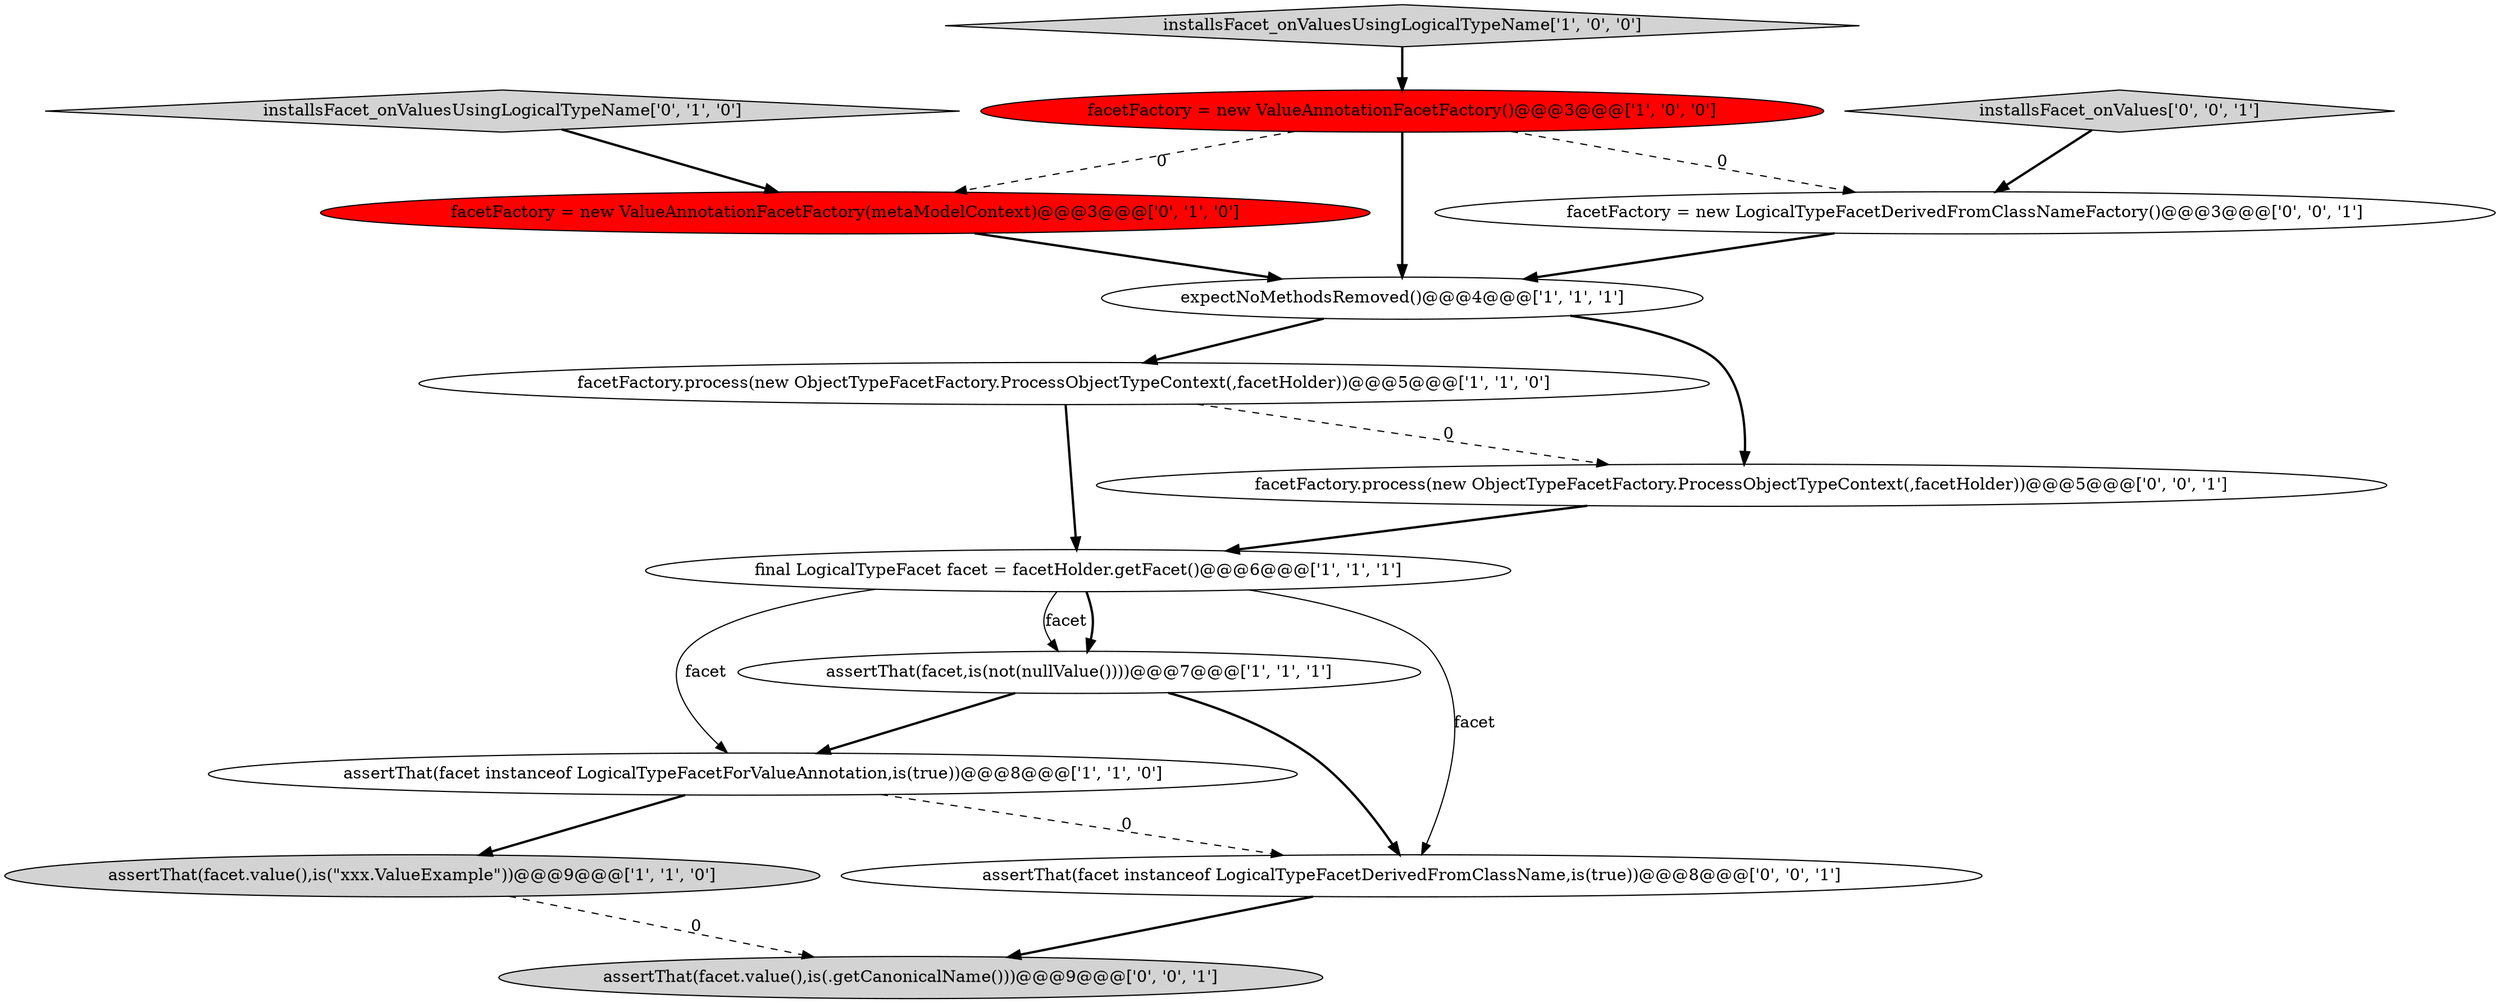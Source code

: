 digraph {
3 [style = filled, label = "facetFactory = new ValueAnnotationFacetFactory()@@@3@@@['1', '0', '0']", fillcolor = red, shape = ellipse image = "AAA1AAABBB1BBB"];
5 [style = filled, label = "assertThat(facet.value(),is(\"xxx.ValueExample\"))@@@9@@@['1', '1', '0']", fillcolor = lightgray, shape = ellipse image = "AAA0AAABBB1BBB"];
14 [style = filled, label = "facetFactory = new LogicalTypeFacetDerivedFromClassNameFactory()@@@3@@@['0', '0', '1']", fillcolor = white, shape = ellipse image = "AAA0AAABBB3BBB"];
1 [style = filled, label = "facetFactory.process(new ObjectTypeFacetFactory.ProcessObjectTypeContext(,facetHolder))@@@5@@@['1', '1', '0']", fillcolor = white, shape = ellipse image = "AAA0AAABBB1BBB"];
8 [style = filled, label = "installsFacet_onValuesUsingLogicalTypeName['0', '1', '0']", fillcolor = lightgray, shape = diamond image = "AAA0AAABBB2BBB"];
2 [style = filled, label = "assertThat(facet,is(not(nullValue())))@@@7@@@['1', '1', '1']", fillcolor = white, shape = ellipse image = "AAA0AAABBB1BBB"];
10 [style = filled, label = "assertThat(facet.value(),is(.getCanonicalName()))@@@9@@@['0', '0', '1']", fillcolor = lightgray, shape = ellipse image = "AAA0AAABBB3BBB"];
4 [style = filled, label = "final LogicalTypeFacet facet = facetHolder.getFacet()@@@6@@@['1', '1', '1']", fillcolor = white, shape = ellipse image = "AAA0AAABBB1BBB"];
12 [style = filled, label = "installsFacet_onValues['0', '0', '1']", fillcolor = lightgray, shape = diamond image = "AAA0AAABBB3BBB"];
9 [style = filled, label = "facetFactory = new ValueAnnotationFacetFactory(metaModelContext)@@@3@@@['0', '1', '0']", fillcolor = red, shape = ellipse image = "AAA1AAABBB2BBB"];
6 [style = filled, label = "installsFacet_onValuesUsingLogicalTypeName['1', '0', '0']", fillcolor = lightgray, shape = diamond image = "AAA0AAABBB1BBB"];
13 [style = filled, label = "facetFactory.process(new ObjectTypeFacetFactory.ProcessObjectTypeContext(,facetHolder))@@@5@@@['0', '0', '1']", fillcolor = white, shape = ellipse image = "AAA0AAABBB3BBB"];
0 [style = filled, label = "expectNoMethodsRemoved()@@@4@@@['1', '1', '1']", fillcolor = white, shape = ellipse image = "AAA0AAABBB1BBB"];
7 [style = filled, label = "assertThat(facet instanceof LogicalTypeFacetForValueAnnotation,is(true))@@@8@@@['1', '1', '0']", fillcolor = white, shape = ellipse image = "AAA0AAABBB1BBB"];
11 [style = filled, label = "assertThat(facet instanceof LogicalTypeFacetDerivedFromClassName,is(true))@@@8@@@['0', '0', '1']", fillcolor = white, shape = ellipse image = "AAA0AAABBB3BBB"];
6->3 [style = bold, label=""];
1->4 [style = bold, label=""];
9->0 [style = bold, label=""];
0->13 [style = bold, label=""];
7->11 [style = dashed, label="0"];
4->2 [style = bold, label=""];
3->0 [style = bold, label=""];
1->13 [style = dashed, label="0"];
4->2 [style = solid, label="facet"];
7->5 [style = bold, label=""];
14->0 [style = bold, label=""];
5->10 [style = dashed, label="0"];
3->9 [style = dashed, label="0"];
11->10 [style = bold, label=""];
0->1 [style = bold, label=""];
4->7 [style = solid, label="facet"];
12->14 [style = bold, label=""];
8->9 [style = bold, label=""];
4->11 [style = solid, label="facet"];
2->7 [style = bold, label=""];
3->14 [style = dashed, label="0"];
2->11 [style = bold, label=""];
13->4 [style = bold, label=""];
}
